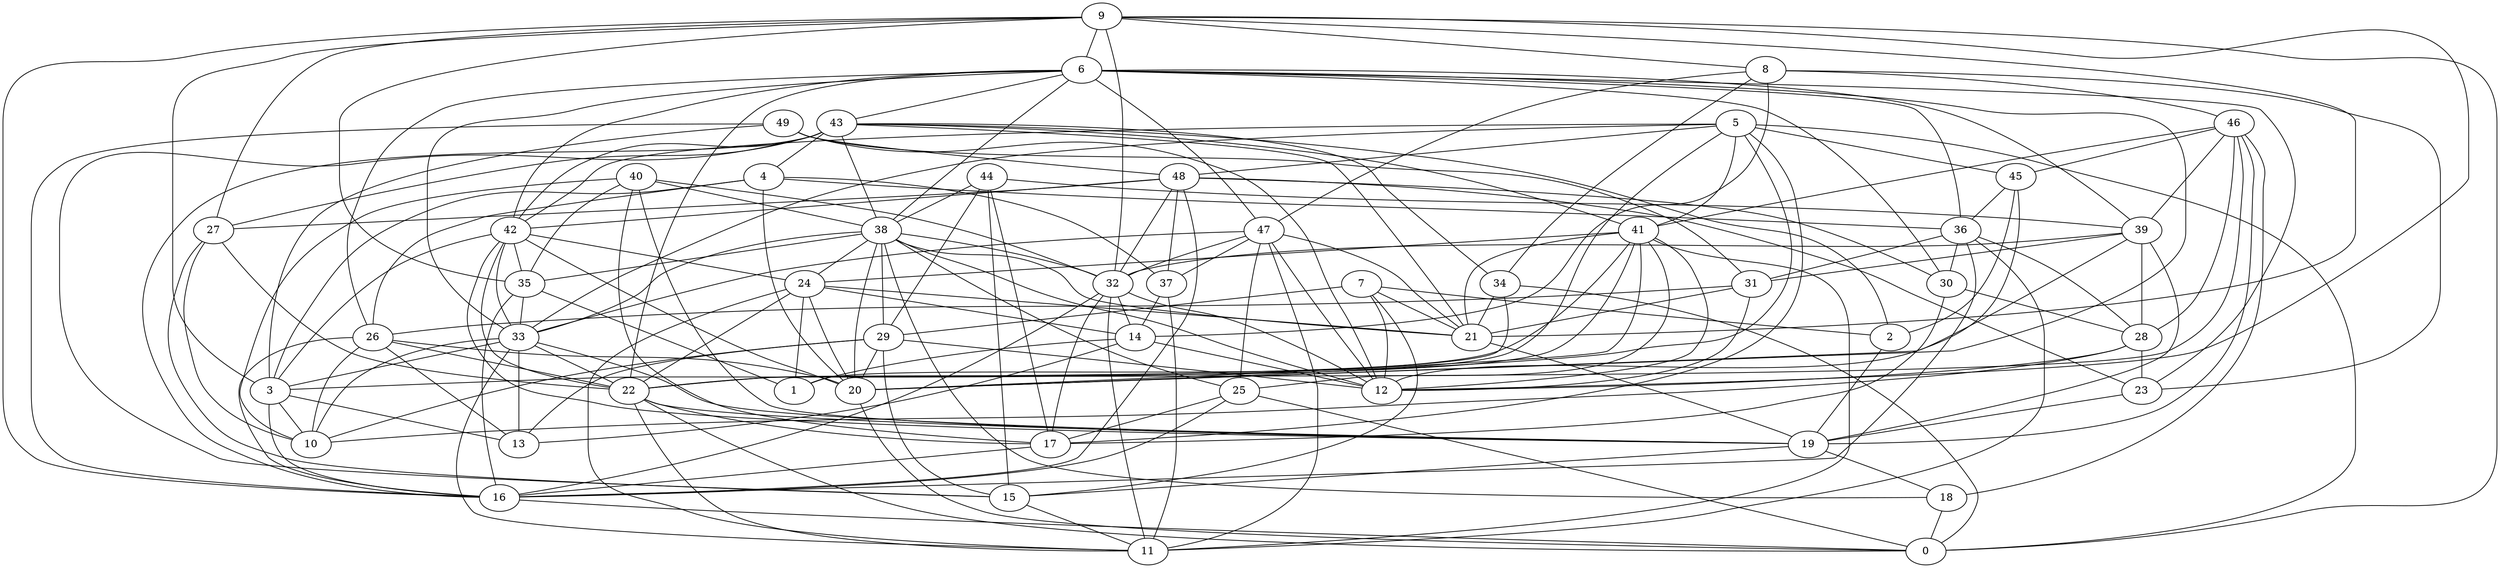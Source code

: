 digraph GG_graph {

subgraph G_graph {
edge [color = black]
"48" -> "42" [dir = none]
"48" -> "32" [dir = none]
"48" -> "23" [dir = none]
"9" -> "6" [dir = none]
"9" -> "8" [dir = none]
"9" -> "16" [dir = none]
"9" -> "27" [dir = none]
"9" -> "35" [dir = none]
"9" -> "21" [dir = none]
"9" -> "12" [dir = none]
"9" -> "3" [dir = none]
"23" -> "19" [dir = none]
"21" -> "19" [dir = none]
"42" -> "24" [dir = none]
"42" -> "20" [dir = none]
"42" -> "3" [dir = none]
"42" -> "19" [dir = none]
"42" -> "35" [dir = none]
"49" -> "48" [dir = none]
"49" -> "3" [dir = none]
"49" -> "16" [dir = none]
"43" -> "27" [dir = none]
"43" -> "2" [dir = none]
"43" -> "4" [dir = none]
"43" -> "34" [dir = none]
"43" -> "42" [dir = none]
"43" -> "21" [dir = none]
"43" -> "41" [dir = none]
"43" -> "16" [dir = none]
"43" -> "15" [dir = none]
"15" -> "11" [dir = none]
"29" -> "15" [dir = none]
"29" -> "20" [dir = none]
"33" -> "22" [dir = none]
"33" -> "3" [dir = none]
"33" -> "10" [dir = none]
"33" -> "13" [dir = none]
"4" -> "36" [dir = none]
"4" -> "37" [dir = none]
"4" -> "26" [dir = none]
"4" -> "3" [dir = none]
"37" -> "14" [dir = none]
"8" -> "23" [dir = none]
"8" -> "47" [dir = none]
"8" -> "34" [dir = none]
"34" -> "0" [dir = none]
"34" -> "22" [dir = none]
"14" -> "13" [dir = none]
"5" -> "1" [dir = none]
"5" -> "41" [dir = none]
"5" -> "42" [dir = none]
"5" -> "20" [dir = none]
"5" -> "33" [dir = none]
"5" -> "48" [dir = none]
"5" -> "17" [dir = none]
"19" -> "15" [dir = none]
"19" -> "18" [dir = none]
"39" -> "32" [dir = none]
"39" -> "20" [dir = none]
"24" -> "1" [dir = none]
"24" -> "22" [dir = none]
"24" -> "20" [dir = none]
"24" -> "14" [dir = none]
"36" -> "30" [dir = none]
"36" -> "31" [dir = none]
"36" -> "28" [dir = none]
"36" -> "11" [dir = none]
"22" -> "0" [dir = none]
"22" -> "11" [dir = none]
"22" -> "17" [dir = none]
"22" -> "19" [dir = none]
"44" -> "15" [dir = none]
"44" -> "29" [dir = none]
"44" -> "17" [dir = none]
"3" -> "13" [dir = none]
"3" -> "10" [dir = none]
"6" -> "26" [dir = none]
"6" -> "38" [dir = none]
"6" -> "47" [dir = none]
"6" -> "43" [dir = none]
"6" -> "39" [dir = none]
"6" -> "20" [dir = none]
"6" -> "30" [dir = none]
"6" -> "23" [dir = none]
"6" -> "36" [dir = none]
"6" -> "22" [dir = none]
"6" -> "33" [dir = none]
"6" -> "42" [dir = none]
"30" -> "17" [dir = none]
"30" -> "28" [dir = none]
"45" -> "2" [dir = none]
"45" -> "36" [dir = none]
"45" -> "12" [dir = none]
"27" -> "15" [dir = none]
"27" -> "10" [dir = none]
"35" -> "33" [dir = none]
"35" -> "1" [dir = none]
"47" -> "12" [dir = none]
"47" -> "32" [dir = none]
"47" -> "37" [dir = none]
"47" -> "21" [dir = none]
"47" -> "25" [dir = none]
"47" -> "33" [dir = none]
"32" -> "16" [dir = none]
"32" -> "14" [dir = none]
"32" -> "11" [dir = none]
"32" -> "12" [dir = none]
"32" -> "17" [dir = none]
"26" -> "13" [dir = none]
"26" -> "10" [dir = none]
"26" -> "22" [dir = none]
"26" -> "20" [dir = none]
"46" -> "45" [dir = none]
"46" -> "28" [dir = none]
"46" -> "39" [dir = none]
"46" -> "22" [dir = none]
"46" -> "41" [dir = none]
"46" -> "18" [dir = none]
"31" -> "12" [dir = none]
"31" -> "26" [dir = none]
"20" -> "0" [dir = none]
"28" -> "10" [dir = none]
"41" -> "25" [dir = none]
"41" -> "24" [dir = none]
"41" -> "21" [dir = none]
"41" -> "11" [dir = none]
"41" -> "22" [dir = none]
"41" -> "12" [dir = none]
"41" -> "20" [dir = none]
"7" -> "15" [dir = none]
"7" -> "21" [dir = none]
"7" -> "12" [dir = none]
"7" -> "2" [dir = none]
"25" -> "16" [dir = none]
"25" -> "0" [dir = none]
"38" -> "21" [dir = none]
"38" -> "18" [dir = none]
"38" -> "29" [dir = none]
"38" -> "33" [dir = none]
"38" -> "12" [dir = none]
"38" -> "35" [dir = none]
"38" -> "32" [dir = none]
"38" -> "25" [dir = none]
"40" -> "32" [dir = none]
"40" -> "10" [dir = none]
"40" -> "35" [dir = none]
"40" -> "19" [dir = none]
"24" -> "11" [dir = none]
"46" -> "19" [dir = none]
"49" -> "12" [dir = none]
"31" -> "21" [dir = none]
"40" -> "38" [dir = none]
"44" -> "39" [dir = none]
"5" -> "0" [dir = none]
"14" -> "12" [dir = none]
"28" -> "12" [dir = none]
"8" -> "14" [dir = none]
"9" -> "0" [dir = none]
"38" -> "24" [dir = none]
"35" -> "16" [dir = none]
"44" -> "38" [dir = none]
"48" -> "27" [dir = none]
"49" -> "31" [dir = none]
"41" -> "3" [dir = none]
"42" -> "33" [dir = none]
"43" -> "38" [dir = none]
"33" -> "11" [dir = none]
"37" -> "11" [dir = none]
"36" -> "16" [dir = none]
"3" -> "16" [dir = none]
"7" -> "29" [dir = none]
"34" -> "21" [dir = none]
"9" -> "32" [dir = none]
"28" -> "23" [dir = none]
"26" -> "16" [dir = none]
"8" -> "46" [dir = none]
"2" -> "19" [dir = none]
"29" -> "13" [dir = none]
"25" -> "17" [dir = none]
"48" -> "37" [dir = none]
"42" -> "22" [dir = none]
"47" -> "11" [dir = none]
"48" -> "16" [dir = none]
"33" -> "19" [dir = none]
"39" -> "28" [dir = none]
"39" -> "19" [dir = none]
"17" -> "16" [dir = none]
"39" -> "31" [dir = none]
"48" -> "30" [dir = none]
"24" -> "21" [dir = none]
"38" -> "20" [dir = none]
"27" -> "22" [dir = none]
"29" -> "10" [dir = none]
"4" -> "20" [dir = none]
"14" -> "1" [dir = none]
"18" -> "0" [dir = none]
"29" -> "12" [dir = none]
"5" -> "45" [dir = none]
"40" -> "17" [dir = none]
"16" -> "0" [dir = none]
}

}

